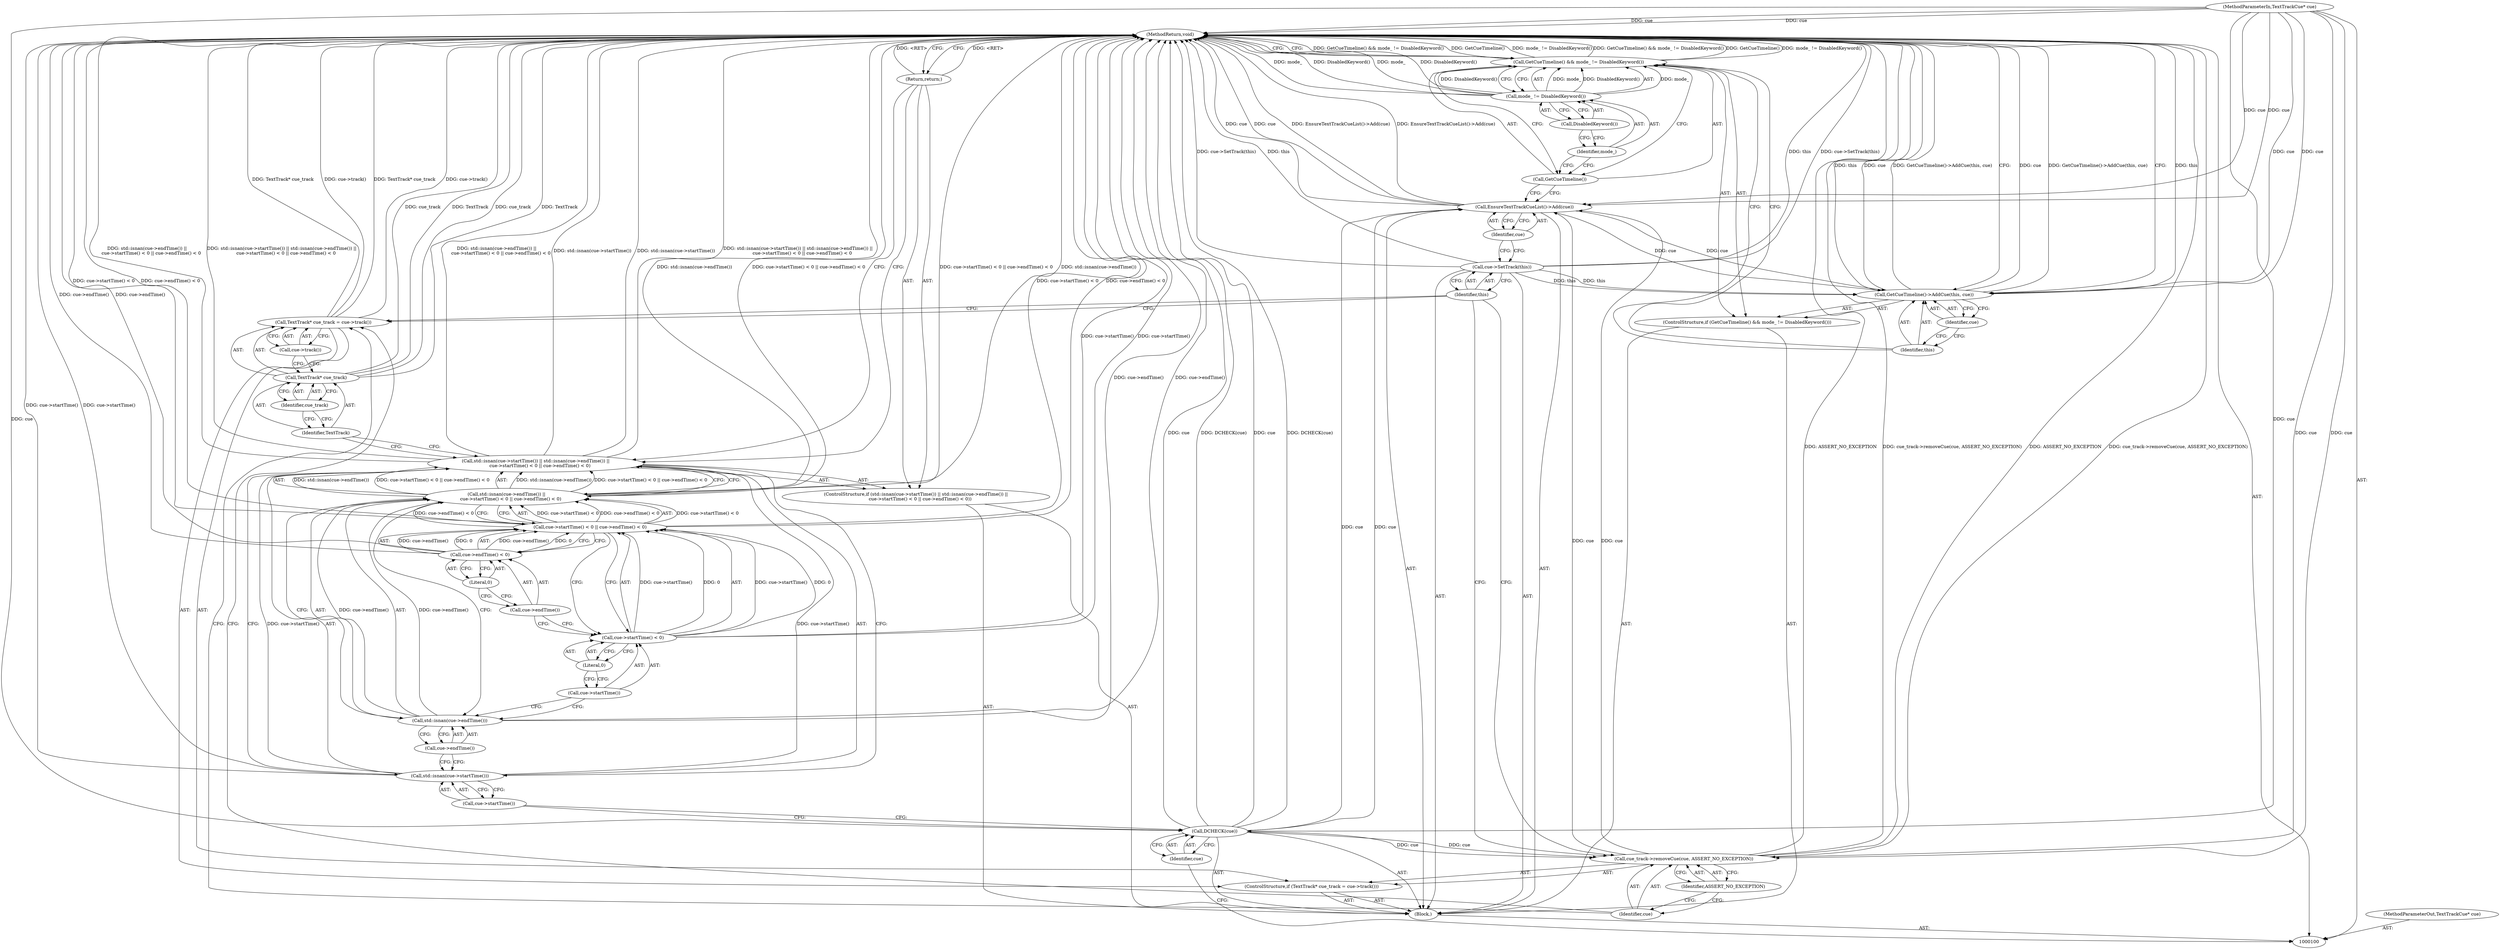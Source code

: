 digraph "1_Chrome_53f1c0f95e568d4b6b184904f98cfde2833c603c_0" {
"1000142" [label="(MethodReturn,void)"];
"1000101" [label="(MethodParameterIn,TextTrackCue* cue)"];
"1000219" [label="(MethodParameterOut,TextTrackCue* cue)"];
"1000102" [label="(Block,)"];
"1000124" [label="(Identifier,cue_track)"];
"1000120" [label="(ControlStructure,if (TextTrack* cue_track = cue->track()))"];
"1000125" [label="(Call,cue->track())"];
"1000121" [label="(Call,TextTrack* cue_track = cue->track())"];
"1000122" [label="(Call,TextTrack* cue_track)"];
"1000123" [label="(Identifier,TextTrack)"];
"1000127" [label="(Identifier,cue)"];
"1000128" [label="(Identifier,ASSERT_NO_EXCEPTION)"];
"1000126" [label="(Call,cue_track->removeCue(cue, ASSERT_NO_EXCEPTION))"];
"1000130" [label="(Identifier,this)"];
"1000129" [label="(Call,cue->SetTrack(this))"];
"1000131" [label="(Call,EnsureTextTrackCueList()->Add(cue))"];
"1000132" [label="(Identifier,cue)"];
"1000133" [label="(ControlStructure,if (GetCueTimeline() && mode_ != DisabledKeyword()))"];
"1000136" [label="(Call,mode_ != DisabledKeyword())"];
"1000137" [label="(Identifier,mode_)"];
"1000138" [label="(Call,DisabledKeyword())"];
"1000134" [label="(Call,GetCueTimeline() && mode_ != DisabledKeyword())"];
"1000135" [label="(Call,GetCueTimeline())"];
"1000140" [label="(Identifier,this)"];
"1000141" [label="(Identifier,cue)"];
"1000139" [label="(Call,GetCueTimeline()->AddCue(this, cue))"];
"1000104" [label="(Identifier,cue)"];
"1000103" [label="(Call,DCHECK(cue))"];
"1000108" [label="(Call,cue->startTime())"];
"1000105" [label="(ControlStructure,if (std::isnan(cue->startTime()) || std::isnan(cue->endTime()) ||\n      cue->startTime() < 0 || cue->endTime() < 0))"];
"1000109" [label="(Call,std::isnan(cue->endTime()) ||\n      cue->startTime() < 0 || cue->endTime() < 0)"];
"1000110" [label="(Call,std::isnan(cue->endTime()))"];
"1000111" [label="(Call,cue->endTime())"];
"1000106" [label="(Call,std::isnan(cue->startTime()) || std::isnan(cue->endTime()) ||\n      cue->startTime() < 0 || cue->endTime() < 0)"];
"1000107" [label="(Call,std::isnan(cue->startTime()))"];
"1000115" [label="(Literal,0)"];
"1000116" [label="(Call,cue->endTime() < 0)"];
"1000117" [label="(Call,cue->endTime())"];
"1000118" [label="(Literal,0)"];
"1000112" [label="(Call,cue->startTime() < 0 || cue->endTime() < 0)"];
"1000113" [label="(Call,cue->startTime() < 0)"];
"1000114" [label="(Call,cue->startTime())"];
"1000119" [label="(Return,return;)"];
"1000142" -> "1000100"  [label="AST: "];
"1000142" -> "1000119"  [label="CFG: "];
"1000142" -> "1000139"  [label="CFG: "];
"1000142" -> "1000134"  [label="CFG: "];
"1000116" -> "1000142"  [label="DDG: cue->endTime()"];
"1000121" -> "1000142"  [label="DDG: cue->track()"];
"1000121" -> "1000142"  [label="DDG: TextTrack* cue_track"];
"1000107" -> "1000142"  [label="DDG: cue->startTime()"];
"1000106" -> "1000142"  [label="DDG: std::isnan(cue->startTime())"];
"1000106" -> "1000142"  [label="DDG: std::isnan(cue->startTime()) || std::isnan(cue->endTime()) ||\n      cue->startTime() < 0 || cue->endTime() < 0"];
"1000106" -> "1000142"  [label="DDG: std::isnan(cue->endTime()) ||\n      cue->startTime() < 0 || cue->endTime() < 0"];
"1000103" -> "1000142"  [label="DDG: cue"];
"1000103" -> "1000142"  [label="DDG: DCHECK(cue)"];
"1000113" -> "1000142"  [label="DDG: cue->startTime()"];
"1000139" -> "1000142"  [label="DDG: this"];
"1000139" -> "1000142"  [label="DDG: cue"];
"1000139" -> "1000142"  [label="DDG: GetCueTimeline()->AddCue(this, cue)"];
"1000109" -> "1000142"  [label="DDG: cue->startTime() < 0 || cue->endTime() < 0"];
"1000109" -> "1000142"  [label="DDG: std::isnan(cue->endTime())"];
"1000129" -> "1000142"  [label="DDG: this"];
"1000129" -> "1000142"  [label="DDG: cue->SetTrack(this)"];
"1000126" -> "1000142"  [label="DDG: cue_track->removeCue(cue, ASSERT_NO_EXCEPTION)"];
"1000126" -> "1000142"  [label="DDG: ASSERT_NO_EXCEPTION"];
"1000122" -> "1000142"  [label="DDG: TextTrack"];
"1000122" -> "1000142"  [label="DDG: cue_track"];
"1000131" -> "1000142"  [label="DDG: cue"];
"1000131" -> "1000142"  [label="DDG: EnsureTextTrackCueList()->Add(cue)"];
"1000134" -> "1000142"  [label="DDG: GetCueTimeline() && mode_ != DisabledKeyword()"];
"1000134" -> "1000142"  [label="DDG: GetCueTimeline()"];
"1000134" -> "1000142"  [label="DDG: mode_ != DisabledKeyword()"];
"1000112" -> "1000142"  [label="DDG: cue->startTime() < 0"];
"1000112" -> "1000142"  [label="DDG: cue->endTime() < 0"];
"1000101" -> "1000142"  [label="DDG: cue"];
"1000136" -> "1000142"  [label="DDG: DisabledKeyword()"];
"1000136" -> "1000142"  [label="DDG: mode_"];
"1000110" -> "1000142"  [label="DDG: cue->endTime()"];
"1000119" -> "1000142"  [label="DDG: <RET>"];
"1000101" -> "1000100"  [label="AST: "];
"1000101" -> "1000142"  [label="DDG: cue"];
"1000101" -> "1000103"  [label="DDG: cue"];
"1000101" -> "1000126"  [label="DDG: cue"];
"1000101" -> "1000131"  [label="DDG: cue"];
"1000101" -> "1000139"  [label="DDG: cue"];
"1000219" -> "1000100"  [label="AST: "];
"1000102" -> "1000100"  [label="AST: "];
"1000103" -> "1000102"  [label="AST: "];
"1000105" -> "1000102"  [label="AST: "];
"1000120" -> "1000102"  [label="AST: "];
"1000129" -> "1000102"  [label="AST: "];
"1000131" -> "1000102"  [label="AST: "];
"1000133" -> "1000102"  [label="AST: "];
"1000124" -> "1000122"  [label="AST: "];
"1000124" -> "1000123"  [label="CFG: "];
"1000122" -> "1000124"  [label="CFG: "];
"1000120" -> "1000102"  [label="AST: "];
"1000121" -> "1000120"  [label="AST: "];
"1000126" -> "1000120"  [label="AST: "];
"1000125" -> "1000121"  [label="AST: "];
"1000125" -> "1000122"  [label="CFG: "];
"1000121" -> "1000125"  [label="CFG: "];
"1000121" -> "1000120"  [label="AST: "];
"1000121" -> "1000125"  [label="CFG: "];
"1000122" -> "1000121"  [label="AST: "];
"1000125" -> "1000121"  [label="AST: "];
"1000127" -> "1000121"  [label="CFG: "];
"1000130" -> "1000121"  [label="CFG: "];
"1000121" -> "1000142"  [label="DDG: cue->track()"];
"1000121" -> "1000142"  [label="DDG: TextTrack* cue_track"];
"1000122" -> "1000121"  [label="AST: "];
"1000122" -> "1000124"  [label="CFG: "];
"1000123" -> "1000122"  [label="AST: "];
"1000124" -> "1000122"  [label="AST: "];
"1000125" -> "1000122"  [label="CFG: "];
"1000122" -> "1000142"  [label="DDG: TextTrack"];
"1000122" -> "1000142"  [label="DDG: cue_track"];
"1000123" -> "1000122"  [label="AST: "];
"1000123" -> "1000106"  [label="CFG: "];
"1000124" -> "1000123"  [label="CFG: "];
"1000127" -> "1000126"  [label="AST: "];
"1000127" -> "1000121"  [label="CFG: "];
"1000128" -> "1000127"  [label="CFG: "];
"1000128" -> "1000126"  [label="AST: "];
"1000128" -> "1000127"  [label="CFG: "];
"1000126" -> "1000128"  [label="CFG: "];
"1000126" -> "1000120"  [label="AST: "];
"1000126" -> "1000128"  [label="CFG: "];
"1000127" -> "1000126"  [label="AST: "];
"1000128" -> "1000126"  [label="AST: "];
"1000130" -> "1000126"  [label="CFG: "];
"1000126" -> "1000142"  [label="DDG: cue_track->removeCue(cue, ASSERT_NO_EXCEPTION)"];
"1000126" -> "1000142"  [label="DDG: ASSERT_NO_EXCEPTION"];
"1000103" -> "1000126"  [label="DDG: cue"];
"1000101" -> "1000126"  [label="DDG: cue"];
"1000126" -> "1000131"  [label="DDG: cue"];
"1000130" -> "1000129"  [label="AST: "];
"1000130" -> "1000126"  [label="CFG: "];
"1000130" -> "1000121"  [label="CFG: "];
"1000129" -> "1000130"  [label="CFG: "];
"1000129" -> "1000102"  [label="AST: "];
"1000129" -> "1000130"  [label="CFG: "];
"1000130" -> "1000129"  [label="AST: "];
"1000132" -> "1000129"  [label="CFG: "];
"1000129" -> "1000142"  [label="DDG: this"];
"1000129" -> "1000142"  [label="DDG: cue->SetTrack(this)"];
"1000129" -> "1000139"  [label="DDG: this"];
"1000131" -> "1000102"  [label="AST: "];
"1000131" -> "1000132"  [label="CFG: "];
"1000132" -> "1000131"  [label="AST: "];
"1000135" -> "1000131"  [label="CFG: "];
"1000131" -> "1000142"  [label="DDG: cue"];
"1000131" -> "1000142"  [label="DDG: EnsureTextTrackCueList()->Add(cue)"];
"1000103" -> "1000131"  [label="DDG: cue"];
"1000126" -> "1000131"  [label="DDG: cue"];
"1000101" -> "1000131"  [label="DDG: cue"];
"1000131" -> "1000139"  [label="DDG: cue"];
"1000132" -> "1000131"  [label="AST: "];
"1000132" -> "1000129"  [label="CFG: "];
"1000131" -> "1000132"  [label="CFG: "];
"1000133" -> "1000102"  [label="AST: "];
"1000134" -> "1000133"  [label="AST: "];
"1000139" -> "1000133"  [label="AST: "];
"1000136" -> "1000134"  [label="AST: "];
"1000136" -> "1000138"  [label="CFG: "];
"1000137" -> "1000136"  [label="AST: "];
"1000138" -> "1000136"  [label="AST: "];
"1000134" -> "1000136"  [label="CFG: "];
"1000136" -> "1000142"  [label="DDG: DisabledKeyword()"];
"1000136" -> "1000142"  [label="DDG: mode_"];
"1000136" -> "1000134"  [label="DDG: mode_"];
"1000136" -> "1000134"  [label="DDG: DisabledKeyword()"];
"1000137" -> "1000136"  [label="AST: "];
"1000137" -> "1000135"  [label="CFG: "];
"1000138" -> "1000137"  [label="CFG: "];
"1000138" -> "1000136"  [label="AST: "];
"1000138" -> "1000137"  [label="CFG: "];
"1000136" -> "1000138"  [label="CFG: "];
"1000134" -> "1000133"  [label="AST: "];
"1000134" -> "1000135"  [label="CFG: "];
"1000134" -> "1000136"  [label="CFG: "];
"1000135" -> "1000134"  [label="AST: "];
"1000136" -> "1000134"  [label="AST: "];
"1000140" -> "1000134"  [label="CFG: "];
"1000142" -> "1000134"  [label="CFG: "];
"1000134" -> "1000142"  [label="DDG: GetCueTimeline() && mode_ != DisabledKeyword()"];
"1000134" -> "1000142"  [label="DDG: GetCueTimeline()"];
"1000134" -> "1000142"  [label="DDG: mode_ != DisabledKeyword()"];
"1000136" -> "1000134"  [label="DDG: mode_"];
"1000136" -> "1000134"  [label="DDG: DisabledKeyword()"];
"1000135" -> "1000134"  [label="AST: "];
"1000135" -> "1000131"  [label="CFG: "];
"1000137" -> "1000135"  [label="CFG: "];
"1000134" -> "1000135"  [label="CFG: "];
"1000140" -> "1000139"  [label="AST: "];
"1000140" -> "1000134"  [label="CFG: "];
"1000141" -> "1000140"  [label="CFG: "];
"1000141" -> "1000139"  [label="AST: "];
"1000141" -> "1000140"  [label="CFG: "];
"1000139" -> "1000141"  [label="CFG: "];
"1000139" -> "1000133"  [label="AST: "];
"1000139" -> "1000141"  [label="CFG: "];
"1000140" -> "1000139"  [label="AST: "];
"1000141" -> "1000139"  [label="AST: "];
"1000142" -> "1000139"  [label="CFG: "];
"1000139" -> "1000142"  [label="DDG: this"];
"1000139" -> "1000142"  [label="DDG: cue"];
"1000139" -> "1000142"  [label="DDG: GetCueTimeline()->AddCue(this, cue)"];
"1000129" -> "1000139"  [label="DDG: this"];
"1000131" -> "1000139"  [label="DDG: cue"];
"1000101" -> "1000139"  [label="DDG: cue"];
"1000104" -> "1000103"  [label="AST: "];
"1000104" -> "1000100"  [label="CFG: "];
"1000103" -> "1000104"  [label="CFG: "];
"1000103" -> "1000102"  [label="AST: "];
"1000103" -> "1000104"  [label="CFG: "];
"1000104" -> "1000103"  [label="AST: "];
"1000108" -> "1000103"  [label="CFG: "];
"1000103" -> "1000142"  [label="DDG: cue"];
"1000103" -> "1000142"  [label="DDG: DCHECK(cue)"];
"1000101" -> "1000103"  [label="DDG: cue"];
"1000103" -> "1000126"  [label="DDG: cue"];
"1000103" -> "1000131"  [label="DDG: cue"];
"1000108" -> "1000107"  [label="AST: "];
"1000108" -> "1000103"  [label="CFG: "];
"1000107" -> "1000108"  [label="CFG: "];
"1000105" -> "1000102"  [label="AST: "];
"1000106" -> "1000105"  [label="AST: "];
"1000119" -> "1000105"  [label="AST: "];
"1000109" -> "1000106"  [label="AST: "];
"1000109" -> "1000110"  [label="CFG: "];
"1000109" -> "1000112"  [label="CFG: "];
"1000110" -> "1000109"  [label="AST: "];
"1000112" -> "1000109"  [label="AST: "];
"1000106" -> "1000109"  [label="CFG: "];
"1000109" -> "1000142"  [label="DDG: cue->startTime() < 0 || cue->endTime() < 0"];
"1000109" -> "1000142"  [label="DDG: std::isnan(cue->endTime())"];
"1000109" -> "1000106"  [label="DDG: std::isnan(cue->endTime())"];
"1000109" -> "1000106"  [label="DDG: cue->startTime() < 0 || cue->endTime() < 0"];
"1000110" -> "1000109"  [label="DDG: cue->endTime()"];
"1000112" -> "1000109"  [label="DDG: cue->startTime() < 0"];
"1000112" -> "1000109"  [label="DDG: cue->endTime() < 0"];
"1000110" -> "1000109"  [label="AST: "];
"1000110" -> "1000111"  [label="CFG: "];
"1000111" -> "1000110"  [label="AST: "];
"1000114" -> "1000110"  [label="CFG: "];
"1000109" -> "1000110"  [label="CFG: "];
"1000110" -> "1000142"  [label="DDG: cue->endTime()"];
"1000110" -> "1000109"  [label="DDG: cue->endTime()"];
"1000111" -> "1000110"  [label="AST: "];
"1000111" -> "1000107"  [label="CFG: "];
"1000110" -> "1000111"  [label="CFG: "];
"1000106" -> "1000105"  [label="AST: "];
"1000106" -> "1000107"  [label="CFG: "];
"1000106" -> "1000109"  [label="CFG: "];
"1000107" -> "1000106"  [label="AST: "];
"1000109" -> "1000106"  [label="AST: "];
"1000119" -> "1000106"  [label="CFG: "];
"1000123" -> "1000106"  [label="CFG: "];
"1000106" -> "1000142"  [label="DDG: std::isnan(cue->startTime())"];
"1000106" -> "1000142"  [label="DDG: std::isnan(cue->startTime()) || std::isnan(cue->endTime()) ||\n      cue->startTime() < 0 || cue->endTime() < 0"];
"1000106" -> "1000142"  [label="DDG: std::isnan(cue->endTime()) ||\n      cue->startTime() < 0 || cue->endTime() < 0"];
"1000107" -> "1000106"  [label="DDG: cue->startTime()"];
"1000109" -> "1000106"  [label="DDG: std::isnan(cue->endTime())"];
"1000109" -> "1000106"  [label="DDG: cue->startTime() < 0 || cue->endTime() < 0"];
"1000107" -> "1000106"  [label="AST: "];
"1000107" -> "1000108"  [label="CFG: "];
"1000108" -> "1000107"  [label="AST: "];
"1000111" -> "1000107"  [label="CFG: "];
"1000106" -> "1000107"  [label="CFG: "];
"1000107" -> "1000142"  [label="DDG: cue->startTime()"];
"1000107" -> "1000106"  [label="DDG: cue->startTime()"];
"1000115" -> "1000113"  [label="AST: "];
"1000115" -> "1000114"  [label="CFG: "];
"1000113" -> "1000115"  [label="CFG: "];
"1000116" -> "1000112"  [label="AST: "];
"1000116" -> "1000118"  [label="CFG: "];
"1000117" -> "1000116"  [label="AST: "];
"1000118" -> "1000116"  [label="AST: "];
"1000112" -> "1000116"  [label="CFG: "];
"1000116" -> "1000142"  [label="DDG: cue->endTime()"];
"1000116" -> "1000112"  [label="DDG: cue->endTime()"];
"1000116" -> "1000112"  [label="DDG: 0"];
"1000117" -> "1000116"  [label="AST: "];
"1000117" -> "1000113"  [label="CFG: "];
"1000118" -> "1000117"  [label="CFG: "];
"1000118" -> "1000116"  [label="AST: "];
"1000118" -> "1000117"  [label="CFG: "];
"1000116" -> "1000118"  [label="CFG: "];
"1000112" -> "1000109"  [label="AST: "];
"1000112" -> "1000113"  [label="CFG: "];
"1000112" -> "1000116"  [label="CFG: "];
"1000113" -> "1000112"  [label="AST: "];
"1000116" -> "1000112"  [label="AST: "];
"1000109" -> "1000112"  [label="CFG: "];
"1000112" -> "1000142"  [label="DDG: cue->startTime() < 0"];
"1000112" -> "1000142"  [label="DDG: cue->endTime() < 0"];
"1000112" -> "1000109"  [label="DDG: cue->startTime() < 0"];
"1000112" -> "1000109"  [label="DDG: cue->endTime() < 0"];
"1000113" -> "1000112"  [label="DDG: cue->startTime()"];
"1000113" -> "1000112"  [label="DDG: 0"];
"1000116" -> "1000112"  [label="DDG: cue->endTime()"];
"1000116" -> "1000112"  [label="DDG: 0"];
"1000113" -> "1000112"  [label="AST: "];
"1000113" -> "1000115"  [label="CFG: "];
"1000114" -> "1000113"  [label="AST: "];
"1000115" -> "1000113"  [label="AST: "];
"1000117" -> "1000113"  [label="CFG: "];
"1000112" -> "1000113"  [label="CFG: "];
"1000113" -> "1000142"  [label="DDG: cue->startTime()"];
"1000113" -> "1000112"  [label="DDG: cue->startTime()"];
"1000113" -> "1000112"  [label="DDG: 0"];
"1000114" -> "1000113"  [label="AST: "];
"1000114" -> "1000110"  [label="CFG: "];
"1000115" -> "1000114"  [label="CFG: "];
"1000119" -> "1000105"  [label="AST: "];
"1000119" -> "1000106"  [label="CFG: "];
"1000142" -> "1000119"  [label="CFG: "];
"1000119" -> "1000142"  [label="DDG: <RET>"];
}
